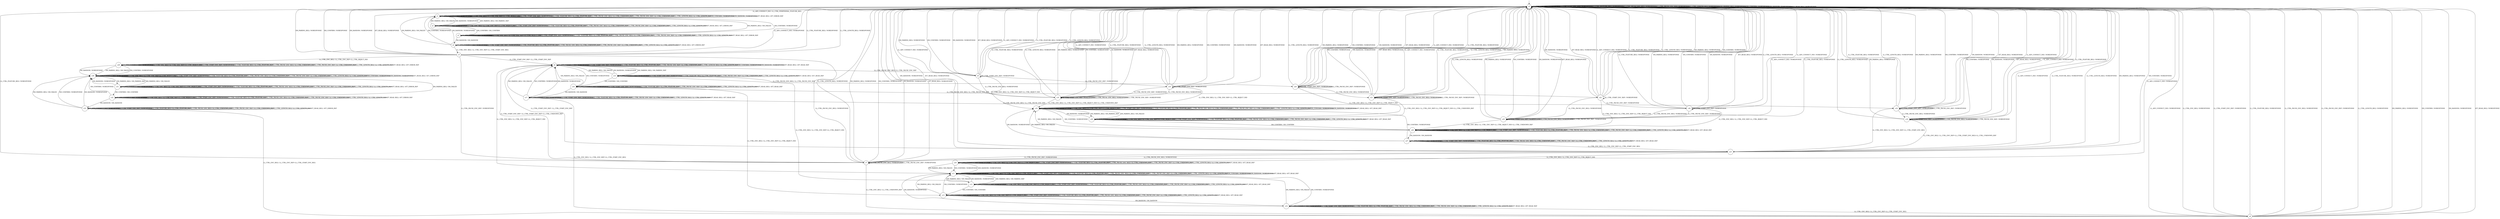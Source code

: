 digraph g {

	s0 [shape="circle" label="s0"];
	s1 [shape="circle" label="s1"];
	s2 [shape="circle" label="s2"];
	s3 [shape="circle" label="s3"];
	s4 [shape="circle" label="s4"];
	s5 [shape="circle" label="s5"];
	s6 [shape="circle" label="s6"];
	s7 [shape="circle" label="s7"];
	s8 [shape="circle" label="s8"];
	s9 [shape="circle" label="s9"];
	s10 [shape="circle" label="s10"];
	s11 [shape="circle" label="s11"];
	s12 [shape="circle" label="s12"];
	s13 [shape="circle" label="s13"];
	s14 [shape="circle" label="s14"];
	s15 [shape="circle" label="s15"];
	s16 [shape="circle" label="s16"];
	s17 [shape="circle" label="s17"];
	s18 [shape="circle" label="s18"];
	s19 [shape="circle" label="s19"];
	s20 [shape="circle" label="s20"];
	s21 [shape="circle" label="s21"];
	s22 [shape="circle" label="s22"];
	s23 [shape="circle" label="s23"];
	s24 [shape="circle" label="s24"];
	s25 [shape="circle" label="s25"];
	s26 [shape="circle" label="s26"];
	s27 [shape="circle" label="s27"];
	s28 [shape="circle" label="s28"];
	s29 [shape="circle" label="s29"];
	s30 [shape="circle" label="s30"];
	s31 [shape="circle" label="s31"];
	s32 [shape="circle" label="s32"];
	s33 [shape="circle" label="s33"];
	s34 [shape="circle" label="s34"];
	s35 [shape="circle" label="s35"];
	s36 [shape="circle" label="s36"];
	s0 -> s1 [label="LL_ADV_CONNECT_IND / LL_CTRL_PERIPHERAL_FEATURE_REQ"];
	s0 -> s0 [label="LL_CTRL_ENC_REQ / NORESPONSE"];
	s0 -> s0 [label="LL_CTRL_START_ENC_RSP / NORESPONSE"];
	s0 -> s0 [label="LL_CTRL_FEATURE_REQ / NORESPONSE"];
	s0 -> s0 [label="LL_CTRL_PAUSE_ENC_REQ / NORESPONSE"];
	s0 -> s0 [label="LL_CTRL_PAUSE_ENC_RSP / NORESPONSE"];
	s0 -> s0 [label="LL_CTRL_LENGTH_REQ / NORESPONSE"];
	s0 -> s0 [label="SM_PAIRING_REQ / NORESPONSE"];
	s0 -> s0 [label="SM_CONFIRM / NORESPONSE"];
	s0 -> s0 [label="SM_RANDOM / NORESPONSE"];
	s0 -> s0 [label="ATT_READ_REQ / NORESPONSE"];
	s1 -> s1 [label="LL_ADV_CONNECT_IND / NORESPONSE"];
	s1 -> s1 [label="LL_CTRL_ENC_REQ / LL_CTRL_ENC_RSP+LL_CTRL_REJECT_IND"];
	s1 -> s1 [label="LL_CTRL_START_ENC_RSP / NORESPONSE"];
	s1 -> s1 [label="LL_CTRL_FEATURE_REQ / LL_CTRL_FEATURE_RSP"];
	s1 -> s1 [label="LL_CTRL_PAUSE_ENC_REQ / LL_CTRL_UNKNOWN_RSP"];
	s1 -> s1 [label="LL_CTRL_PAUSE_ENC_RSP / LL_CTRL_UNKNOWN_RSP"];
	s1 -> s1 [label="LL_CTRL_LENGTH_REQ / LL_CTRL_LENGTH_RSP"];
	s1 -> s2 [label="SM_PAIRING_REQ / SM_PAIRING_RSP"];
	s1 -> s1 [label="SM_CONFIRM / NORESPONSE"];
	s1 -> s1 [label="SM_RANDOM / NORESPONSE"];
	s1 -> s1 [label="ATT_READ_REQ / ATT_ERROR_RSP"];
	s2 -> s2 [label="LL_ADV_CONNECT_IND / NORESPONSE"];
	s2 -> s2 [label="LL_CTRL_ENC_REQ / LL_CTRL_ENC_RSP+LL_CTRL_REJECT_IND"];
	s2 -> s2 [label="LL_CTRL_START_ENC_RSP / NORESPONSE"];
	s2 -> s2 [label="LL_CTRL_FEATURE_REQ / LL_CTRL_FEATURE_RSP"];
	s2 -> s2 [label="LL_CTRL_PAUSE_ENC_REQ / LL_CTRL_UNKNOWN_RSP"];
	s2 -> s2 [label="LL_CTRL_PAUSE_ENC_RSP / LL_CTRL_UNKNOWN_RSP"];
	s2 -> s2 [label="LL_CTRL_LENGTH_REQ / LL_CTRL_LENGTH_RSP"];
	s2 -> s1 [label="SM_PAIRING_REQ / SM_FAILED"];
	s2 -> s3 [label="SM_CONFIRM / SM_CONFIRM"];
	s2 -> s1 [label="SM_RANDOM / NORESPONSE"];
	s2 -> s2 [label="ATT_READ_REQ / ATT_ERROR_RSP"];
	s3 -> s3 [label="LL_ADV_CONNECT_IND / NORESPONSE"];
	s3 -> s3 [label="LL_CTRL_ENC_REQ / LL_CTRL_ENC_RSP+LL_CTRL_REJECT_IND"];
	s3 -> s3 [label="LL_CTRL_START_ENC_RSP / NORESPONSE"];
	s3 -> s3 [label="LL_CTRL_FEATURE_REQ / LL_CTRL_FEATURE_RSP"];
	s3 -> s3 [label="LL_CTRL_PAUSE_ENC_REQ / LL_CTRL_UNKNOWN_RSP"];
	s3 -> s3 [label="LL_CTRL_PAUSE_ENC_RSP / LL_CTRL_UNKNOWN_RSP"];
	s3 -> s3 [label="LL_CTRL_LENGTH_REQ / LL_CTRL_LENGTH_RSP"];
	s3 -> s1 [label="SM_PAIRING_REQ / SM_FAILED"];
	s3 -> s1 [label="SM_CONFIRM / NORESPONSE"];
	s3 -> s4 [label="SM_RANDOM / SM_RANDOM"];
	s3 -> s3 [label="ATT_READ_REQ / ATT_ERROR_RSP"];
	s4 -> s4 [label="LL_ADV_CONNECT_IND / NORESPONSE"];
	s4 -> s5 [label="LL_CTRL_ENC_REQ / LL_CTRL_ENC_RSP+LL_CTRL_START_ENC_REQ"];
	s4 -> s4 [label="LL_CTRL_START_ENC_RSP / NORESPONSE"];
	s4 -> s4 [label="LL_CTRL_FEATURE_REQ / LL_CTRL_FEATURE_RSP"];
	s4 -> s4 [label="LL_CTRL_PAUSE_ENC_REQ / LL_CTRL_UNKNOWN_RSP"];
	s4 -> s4 [label="LL_CTRL_PAUSE_ENC_RSP / LL_CTRL_UNKNOWN_RSP"];
	s4 -> s4 [label="LL_CTRL_LENGTH_REQ / LL_CTRL_LENGTH_RSP"];
	s4 -> s1 [label="SM_PAIRING_REQ / SM_FAILED"];
	s4 -> s1 [label="SM_CONFIRM / NORESPONSE"];
	s4 -> s1 [label="SM_RANDOM / NORESPONSE"];
	s4 -> s4 [label="ATT_READ_REQ / ATT_ERROR_RSP"];
	s5 -> s0 [label="LL_ADV_CONNECT_IND / NORESPONSE"];
	s5 -> s28 [label="LL_CTRL_ENC_REQ / LL_CTRL_ENC_RSP+LL_CTRL_REJECT_IND"];
	s5 -> s6 [label="LL_CTRL_START_ENC_RSP / LL_CTRL_START_ENC_RSP"];
	s5 -> s0 [label="LL_CTRL_FEATURE_REQ / NORESPONSE"];
	s5 -> s7 [label="LL_CTRL_PAUSE_ENC_REQ / NORESPONSE"];
	s5 -> s7 [label="LL_CTRL_PAUSE_ENC_RSP / NORESPONSE"];
	s5 -> s0 [label="LL_CTRL_LENGTH_REQ / NORESPONSE"];
	s5 -> s0 [label="SM_PAIRING_REQ / NORESPONSE"];
	s5 -> s0 [label="SM_CONFIRM / NORESPONSE"];
	s5 -> s0 [label="SM_RANDOM / NORESPONSE"];
	s5 -> s0 [label="ATT_READ_REQ / NORESPONSE"];
	s6 -> s6 [label="LL_ADV_CONNECT_IND / NORESPONSE"];
	s6 -> s11 [label="LL_CTRL_ENC_REQ / LL_CTRL_ENC_RSP+LL_CTRL_REJECT_IND"];
	s6 -> s6 [label="LL_CTRL_START_ENC_RSP / NORESPONSE"];
	s6 -> s6 [label="LL_CTRL_FEATURE_REQ / LL_CTRL_FEATURE_RSP"];
	s6 -> s9 [label="LL_CTRL_PAUSE_ENC_REQ / LL_CTRL_PAUSE_ENC_RSP"];
	s6 -> s6 [label="LL_CTRL_PAUSE_ENC_RSP / LL_CTRL_UNKNOWN_RSP"];
	s6 -> s6 [label="LL_CTRL_LENGTH_REQ / LL_CTRL_LENGTH_RSP"];
	s6 -> s15 [label="SM_PAIRING_REQ / SM_PAIRING_RSP"];
	s6 -> s6 [label="SM_CONFIRM / NORESPONSE"];
	s6 -> s6 [label="SM_RANDOM / NORESPONSE"];
	s6 -> s6 [label="ATT_READ_REQ / ATT_READ_RSP"];
	s7 -> s0 [label="LL_ADV_CONNECT_IND / NORESPONSE"];
	s7 -> s8 [label="LL_CTRL_ENC_REQ / LL_CTRL_UNKNOWN_RSP"];
	s7 -> s6 [label="LL_CTRL_START_ENC_RSP / LL_CTRL_START_ENC_RSP+LL_CTRL_UNKNOWN_RSP"];
	s7 -> s0 [label="LL_CTRL_FEATURE_REQ / NORESPONSE"];
	s7 -> s7 [label="LL_CTRL_PAUSE_ENC_REQ / NORESPONSE"];
	s7 -> s7 [label="LL_CTRL_PAUSE_ENC_RSP / NORESPONSE"];
	s7 -> s0 [label="LL_CTRL_LENGTH_REQ / NORESPONSE"];
	s7 -> s0 [label="SM_PAIRING_REQ / NORESPONSE"];
	s7 -> s0 [label="SM_CONFIRM / NORESPONSE"];
	s7 -> s0 [label="SM_RANDOM / NORESPONSE"];
	s7 -> s0 [label="ATT_READ_REQ / NORESPONSE"];
	s8 -> s0 [label="LL_ADV_CONNECT_IND / NORESPONSE"];
	s8 -> s0 [label="LL_CTRL_ENC_REQ / NORESPONSE"];
	s8 -> s0 [label="LL_CTRL_START_ENC_RSP / NORESPONSE"];
	s8 -> s0 [label="LL_CTRL_FEATURE_REQ / NORESPONSE"];
	s8 -> s0 [label="LL_CTRL_PAUSE_ENC_REQ / NORESPONSE"];
	s8 -> s0 [label="LL_CTRL_PAUSE_ENC_RSP / NORESPONSE"];
	s8 -> s0 [label="LL_CTRL_LENGTH_REQ / NORESPONSE"];
	s8 -> s0 [label="SM_PAIRING_REQ / NORESPONSE"];
	s8 -> s0 [label="SM_CONFIRM / NORESPONSE"];
	s8 -> s0 [label="SM_RANDOM / NORESPONSE"];
	s8 -> s0 [label="ATT_READ_REQ / NORESPONSE"];
	s9 -> s0 [label="LL_ADV_CONNECT_IND / NORESPONSE"];
	s9 -> s34 [label="LL_CTRL_ENC_REQ / LL_CTRL_ENC_RSP+LL_CTRL_REJECT_IND"];
	s9 -> s9 [label="LL_CTRL_START_ENC_RSP / NORESPONSE"];
	s9 -> s0 [label="LL_CTRL_FEATURE_REQ / NORESPONSE"];
	s9 -> s10 [label="LL_CTRL_PAUSE_ENC_REQ / NORESPONSE"];
	s9 -> s35 [label="LL_CTRL_PAUSE_ENC_RSP / NORESPONSE"];
	s9 -> s0 [label="LL_CTRL_LENGTH_REQ / NORESPONSE"];
	s9 -> s0 [label="SM_PAIRING_REQ / NORESPONSE"];
	s9 -> s0 [label="SM_CONFIRM / NORESPONSE"];
	s9 -> s0 [label="SM_RANDOM / NORESPONSE"];
	s9 -> s0 [label="ATT_READ_REQ / NORESPONSE"];
	s10 -> s0 [label="LL_ADV_CONNECT_IND / NORESPONSE"];
	s10 -> s34 [label="LL_CTRL_ENC_REQ / LL_CTRL_ENC_RSP+LL_CTRL_REJECT_IND+LL_CTRL_UNKNOWN_RSP"];
	s10 -> s10 [label="LL_CTRL_START_ENC_RSP / NORESPONSE"];
	s10 -> s0 [label="LL_CTRL_FEATURE_REQ / NORESPONSE"];
	s10 -> s10 [label="LL_CTRL_PAUSE_ENC_REQ / NORESPONSE"];
	s10 -> s10 [label="LL_CTRL_PAUSE_ENC_RSP / NORESPONSE"];
	s10 -> s0 [label="LL_CTRL_LENGTH_REQ / NORESPONSE"];
	s10 -> s0 [label="SM_PAIRING_REQ / NORESPONSE"];
	s10 -> s0 [label="SM_CONFIRM / NORESPONSE"];
	s10 -> s0 [label="SM_RANDOM / NORESPONSE"];
	s10 -> s0 [label="ATT_READ_REQ / NORESPONSE"];
	s11 -> s11 [label="LL_ADV_CONNECT_IND / NORESPONSE"];
	s11 -> s11 [label="LL_CTRL_ENC_REQ / LL_CTRL_ENC_RSP+LL_CTRL_REJECT_IND"];
	s11 -> s11 [label="LL_CTRL_START_ENC_RSP / NORESPONSE"];
	s11 -> s11 [label="LL_CTRL_FEATURE_REQ / LL_CTRL_FEATURE_RSP"];
	s11 -> s11 [label="LL_CTRL_PAUSE_ENC_REQ / LL_CTRL_UNKNOWN_RSP"];
	s11 -> s11 [label="LL_CTRL_PAUSE_ENC_RSP / LL_CTRL_UNKNOWN_RSP"];
	s11 -> s11 [label="LL_CTRL_LENGTH_REQ / LL_CTRL_LENGTH_RSP"];
	s11 -> s12 [label="SM_PAIRING_REQ / SM_PAIRING_RSP"];
	s11 -> s11 [label="SM_CONFIRM / NORESPONSE"];
	s11 -> s11 [label="SM_RANDOM / NORESPONSE"];
	s11 -> s11 [label="ATT_READ_REQ / ATT_READ_RSP"];
	s12 -> s12 [label="LL_ADV_CONNECT_IND / NORESPONSE"];
	s12 -> s12 [label="LL_CTRL_ENC_REQ / LL_CTRL_ENC_RSP+LL_CTRL_REJECT_IND"];
	s12 -> s12 [label="LL_CTRL_START_ENC_RSP / NORESPONSE"];
	s12 -> s12 [label="LL_CTRL_FEATURE_REQ / LL_CTRL_FEATURE_RSP"];
	s12 -> s12 [label="LL_CTRL_PAUSE_ENC_REQ / LL_CTRL_UNKNOWN_RSP"];
	s12 -> s12 [label="LL_CTRL_PAUSE_ENC_RSP / LL_CTRL_UNKNOWN_RSP"];
	s12 -> s12 [label="LL_CTRL_LENGTH_REQ / LL_CTRL_LENGTH_RSP"];
	s12 -> s11 [label="SM_PAIRING_REQ / SM_FAILED"];
	s12 -> s13 [label="SM_CONFIRM / SM_CONFIRM"];
	s12 -> s11 [label="SM_RANDOM / NORESPONSE"];
	s12 -> s12 [label="ATT_READ_REQ / ATT_READ_RSP"];
	s13 -> s13 [label="LL_ADV_CONNECT_IND / NORESPONSE"];
	s13 -> s13 [label="LL_CTRL_ENC_REQ / LL_CTRL_ENC_RSP+LL_CTRL_REJECT_IND"];
	s13 -> s13 [label="LL_CTRL_START_ENC_RSP / NORESPONSE"];
	s13 -> s13 [label="LL_CTRL_FEATURE_REQ / LL_CTRL_FEATURE_RSP"];
	s13 -> s13 [label="LL_CTRL_PAUSE_ENC_REQ / LL_CTRL_UNKNOWN_RSP"];
	s13 -> s13 [label="LL_CTRL_PAUSE_ENC_RSP / LL_CTRL_UNKNOWN_RSP"];
	s13 -> s13 [label="LL_CTRL_LENGTH_REQ / LL_CTRL_LENGTH_RSP"];
	s13 -> s11 [label="SM_PAIRING_REQ / SM_FAILED"];
	s13 -> s11 [label="SM_CONFIRM / NORESPONSE"];
	s13 -> s14 [label="SM_RANDOM / SM_RANDOM"];
	s13 -> s13 [label="ATT_READ_REQ / ATT_READ_RSP"];
	s14 -> s14 [label="LL_ADV_CONNECT_IND / NORESPONSE"];
	s14 -> s8 [label="LL_CTRL_ENC_REQ / LL_CTRL_ENC_RSP+LL_CTRL_START_ENC_REQ"];
	s14 -> s14 [label="LL_CTRL_START_ENC_RSP / NORESPONSE"];
	s14 -> s14 [label="LL_CTRL_FEATURE_REQ / LL_CTRL_FEATURE_RSP"];
	s14 -> s14 [label="LL_CTRL_PAUSE_ENC_REQ / LL_CTRL_UNKNOWN_RSP"];
	s14 -> s14 [label="LL_CTRL_PAUSE_ENC_RSP / LL_CTRL_UNKNOWN_RSP"];
	s14 -> s14 [label="LL_CTRL_LENGTH_REQ / LL_CTRL_LENGTH_RSP"];
	s14 -> s11 [label="SM_PAIRING_REQ / SM_FAILED"];
	s14 -> s11 [label="SM_CONFIRM / NORESPONSE"];
	s14 -> s11 [label="SM_RANDOM / NORESPONSE"];
	s14 -> s14 [label="ATT_READ_REQ / ATT_READ_RSP"];
	s15 -> s15 [label="LL_ADV_CONNECT_IND / NORESPONSE"];
	s15 -> s12 [label="LL_CTRL_ENC_REQ / LL_CTRL_ENC_RSP+LL_CTRL_REJECT_IND"];
	s15 -> s15 [label="LL_CTRL_START_ENC_RSP / NORESPONSE"];
	s15 -> s15 [label="LL_CTRL_FEATURE_REQ / LL_CTRL_FEATURE_RSP"];
	s15 -> s20 [label="LL_CTRL_PAUSE_ENC_REQ / LL_CTRL_PAUSE_ENC_RSP"];
	s15 -> s15 [label="LL_CTRL_PAUSE_ENC_RSP / LL_CTRL_UNKNOWN_RSP"];
	s15 -> s15 [label="LL_CTRL_LENGTH_REQ / LL_CTRL_LENGTH_RSP"];
	s15 -> s6 [label="SM_PAIRING_REQ / SM_FAILED"];
	s15 -> s16 [label="SM_CONFIRM / SM_CONFIRM"];
	s15 -> s6 [label="SM_RANDOM / NORESPONSE"];
	s15 -> s15 [label="ATT_READ_REQ / ATT_READ_RSP"];
	s16 -> s16 [label="LL_ADV_CONNECT_IND / NORESPONSE"];
	s16 -> s13 [label="LL_CTRL_ENC_REQ / LL_CTRL_ENC_RSP+LL_CTRL_REJECT_IND"];
	s16 -> s16 [label="LL_CTRL_START_ENC_RSP / NORESPONSE"];
	s16 -> s16 [label="LL_CTRL_FEATURE_REQ / LL_CTRL_FEATURE_RSP"];
	s16 -> s22 [label="LL_CTRL_PAUSE_ENC_REQ / LL_CTRL_PAUSE_ENC_RSP"];
	s16 -> s16 [label="LL_CTRL_PAUSE_ENC_RSP / LL_CTRL_UNKNOWN_RSP"];
	s16 -> s16 [label="LL_CTRL_LENGTH_REQ / LL_CTRL_LENGTH_RSP"];
	s16 -> s6 [label="SM_PAIRING_REQ / SM_FAILED"];
	s16 -> s6 [label="SM_CONFIRM / NORESPONSE"];
	s16 -> s17 [label="SM_RANDOM / SM_RANDOM"];
	s16 -> s16 [label="ATT_READ_REQ / ATT_READ_RSP"];
	s17 -> s17 [label="LL_ADV_CONNECT_IND / NORESPONSE"];
	s17 -> s8 [label="LL_CTRL_ENC_REQ / LL_CTRL_ENC_RSP+LL_CTRL_START_ENC_REQ"];
	s17 -> s17 [label="LL_CTRL_START_ENC_RSP / NORESPONSE"];
	s17 -> s17 [label="LL_CTRL_FEATURE_REQ / LL_CTRL_FEATURE_RSP"];
	s17 -> s18 [label="LL_CTRL_PAUSE_ENC_REQ / LL_CTRL_PAUSE_ENC_RSP"];
	s17 -> s17 [label="LL_CTRL_PAUSE_ENC_RSP / LL_CTRL_UNKNOWN_RSP"];
	s17 -> s17 [label="LL_CTRL_LENGTH_REQ / LL_CTRL_LENGTH_RSP"];
	s17 -> s6 [label="SM_PAIRING_REQ / SM_FAILED"];
	s17 -> s6 [label="SM_CONFIRM / NORESPONSE"];
	s17 -> s6 [label="SM_RANDOM / NORESPONSE"];
	s17 -> s17 [label="ATT_READ_REQ / ATT_READ_RSP"];
	s18 -> s0 [label="LL_ADV_CONNECT_IND / NORESPONSE"];
	s18 -> s23 [label="LL_CTRL_ENC_REQ / LL_CTRL_ENC_RSP+LL_CTRL_START_ENC_REQ"];
	s18 -> s18 [label="LL_CTRL_START_ENC_RSP / NORESPONSE"];
	s18 -> s0 [label="LL_CTRL_FEATURE_REQ / NORESPONSE"];
	s18 -> s19 [label="LL_CTRL_PAUSE_ENC_REQ / NORESPONSE"];
	s18 -> s18 [label="LL_CTRL_PAUSE_ENC_RSP / NORESPONSE"];
	s18 -> s0 [label="LL_CTRL_LENGTH_REQ / NORESPONSE"];
	s18 -> s0 [label="SM_PAIRING_REQ / NORESPONSE"];
	s18 -> s0 [label="SM_CONFIRM / NORESPONSE"];
	s18 -> s0 [label="SM_RANDOM / NORESPONSE"];
	s18 -> s0 [label="ATT_READ_REQ / NORESPONSE"];
	s19 -> s0 [label="LL_ADV_CONNECT_IND / NORESPONSE"];
	s19 -> s23 [label="LL_CTRL_ENC_REQ / LL_CTRL_ENC_RSP+LL_CTRL_START_ENC_REQ+LL_CTRL_UNKNOWN_RSP"];
	s19 -> s19 [label="LL_CTRL_START_ENC_RSP / NORESPONSE"];
	s19 -> s0 [label="LL_CTRL_FEATURE_REQ / NORESPONSE"];
	s19 -> s19 [label="LL_CTRL_PAUSE_ENC_REQ / NORESPONSE"];
	s19 -> s19 [label="LL_CTRL_PAUSE_ENC_RSP / NORESPONSE"];
	s19 -> s0 [label="LL_CTRL_LENGTH_REQ / NORESPONSE"];
	s19 -> s0 [label="SM_PAIRING_REQ / NORESPONSE"];
	s19 -> s0 [label="SM_CONFIRM / NORESPONSE"];
	s19 -> s0 [label="SM_RANDOM / NORESPONSE"];
	s19 -> s0 [label="ATT_READ_REQ / NORESPONSE"];
	s20 -> s0 [label="LL_ADV_CONNECT_IND / NORESPONSE"];
	s20 -> s29 [label="LL_CTRL_ENC_REQ / LL_CTRL_ENC_RSP+LL_CTRL_REJECT_IND"];
	s20 -> s20 [label="LL_CTRL_START_ENC_RSP / NORESPONSE"];
	s20 -> s0 [label="LL_CTRL_FEATURE_REQ / NORESPONSE"];
	s20 -> s21 [label="LL_CTRL_PAUSE_ENC_REQ / NORESPONSE"];
	s20 -> s20 [label="LL_CTRL_PAUSE_ENC_RSP / NORESPONSE"];
	s20 -> s0 [label="LL_CTRL_LENGTH_REQ / NORESPONSE"];
	s20 -> s0 [label="SM_PAIRING_REQ / NORESPONSE"];
	s20 -> s0 [label="SM_CONFIRM / NORESPONSE"];
	s20 -> s0 [label="SM_RANDOM / NORESPONSE"];
	s20 -> s0 [label="ATT_READ_REQ / NORESPONSE"];
	s21 -> s0 [label="LL_ADV_CONNECT_IND / NORESPONSE"];
	s21 -> s29 [label="LL_CTRL_ENC_REQ / LL_CTRL_ENC_RSP+LL_CTRL_REJECT_IND+LL_CTRL_UNKNOWN_RSP"];
	s21 -> s21 [label="LL_CTRL_START_ENC_RSP / NORESPONSE"];
	s21 -> s0 [label="LL_CTRL_FEATURE_REQ / NORESPONSE"];
	s21 -> s21 [label="LL_CTRL_PAUSE_ENC_REQ / NORESPONSE"];
	s21 -> s21 [label="LL_CTRL_PAUSE_ENC_RSP / NORESPONSE"];
	s21 -> s0 [label="LL_CTRL_LENGTH_REQ / NORESPONSE"];
	s21 -> s0 [label="SM_PAIRING_REQ / NORESPONSE"];
	s21 -> s0 [label="SM_CONFIRM / NORESPONSE"];
	s21 -> s0 [label="SM_RANDOM / NORESPONSE"];
	s21 -> s0 [label="ATT_READ_REQ / NORESPONSE"];
	s22 -> s0 [label="LL_ADV_CONNECT_IND / NORESPONSE"];
	s22 -> s26 [label="LL_CTRL_ENC_REQ / LL_CTRL_ENC_RSP+LL_CTRL_REJECT_IND"];
	s22 -> s22 [label="LL_CTRL_START_ENC_RSP / NORESPONSE"];
	s22 -> s0 [label="LL_CTRL_FEATURE_REQ / NORESPONSE"];
	s22 -> s25 [label="LL_CTRL_PAUSE_ENC_REQ / NORESPONSE"];
	s22 -> s36 [label="LL_CTRL_PAUSE_ENC_RSP / NORESPONSE"];
	s22 -> s0 [label="LL_CTRL_LENGTH_REQ / NORESPONSE"];
	s22 -> s0 [label="SM_PAIRING_REQ / NORESPONSE"];
	s22 -> s0 [label="SM_CONFIRM / NORESPONSE"];
	s22 -> s0 [label="SM_RANDOM / NORESPONSE"];
	s22 -> s0 [label="ATT_READ_REQ / NORESPONSE"];
	s23 -> s0 [label="LL_ADV_CONNECT_IND / NORESPONSE"];
	s23 -> s24 [label="LL_CTRL_ENC_REQ / LL_CTRL_ENC_RSP+LL_CTRL_REJECT_IND"];
	s23 -> s6 [label="LL_CTRL_START_ENC_RSP / LL_CTRL_START_ENC_RSP"];
	s23 -> s0 [label="LL_CTRL_FEATURE_REQ / NORESPONSE"];
	s23 -> s7 [label="LL_CTRL_PAUSE_ENC_REQ / NORESPONSE"];
	s23 -> s7 [label="LL_CTRL_PAUSE_ENC_RSP / NORESPONSE"];
	s23 -> s0 [label="LL_CTRL_LENGTH_REQ / NORESPONSE"];
	s23 -> s0 [label="SM_PAIRING_REQ / NORESPONSE"];
	s23 -> s0 [label="SM_CONFIRM / NORESPONSE"];
	s23 -> s0 [label="SM_RANDOM / NORESPONSE"];
	s23 -> s0 [label="ATT_READ_REQ / NORESPONSE"];
	s24 -> s24 [label="LL_ADV_CONNECT_IND / NORESPONSE"];
	s24 -> s24 [label="LL_CTRL_ENC_REQ / LL_CTRL_ENC_RSP+LL_CTRL_REJECT_IND"];
	s24 -> s24 [label="LL_CTRL_START_ENC_RSP / NORESPONSE"];
	s24 -> s24 [label="LL_CTRL_FEATURE_REQ / LL_CTRL_FEATURE_RSP"];
	s24 -> s24 [label="LL_CTRL_PAUSE_ENC_REQ / LL_CTRL_UNKNOWN_RSP"];
	s24 -> s24 [label="LL_CTRL_PAUSE_ENC_RSP / LL_CTRL_UNKNOWN_RSP"];
	s24 -> s24 [label="LL_CTRL_LENGTH_REQ / LL_CTRL_LENGTH_RSP"];
	s24 -> s11 [label="SM_PAIRING_REQ / SM_FAILED"];
	s24 -> s11 [label="SM_CONFIRM / NORESPONSE"];
	s24 -> s11 [label="SM_RANDOM / NORESPONSE"];
	s24 -> s24 [label="ATT_READ_REQ / ATT_READ_RSP"];
	s25 -> s0 [label="LL_ADV_CONNECT_IND / NORESPONSE"];
	s25 -> s26 [label="LL_CTRL_ENC_REQ / LL_CTRL_ENC_RSP+LL_CTRL_REJECT_IND+LL_CTRL_UNKNOWN_RSP"];
	s25 -> s25 [label="LL_CTRL_START_ENC_RSP / NORESPONSE"];
	s25 -> s0 [label="LL_CTRL_FEATURE_REQ / NORESPONSE"];
	s25 -> s25 [label="LL_CTRL_PAUSE_ENC_REQ / NORESPONSE"];
	s25 -> s25 [label="LL_CTRL_PAUSE_ENC_RSP / NORESPONSE"];
	s25 -> s0 [label="LL_CTRL_LENGTH_REQ / NORESPONSE"];
	s25 -> s0 [label="SM_PAIRING_REQ / NORESPONSE"];
	s25 -> s0 [label="SM_CONFIRM / NORESPONSE"];
	s25 -> s0 [label="SM_RANDOM / NORESPONSE"];
	s25 -> s0 [label="ATT_READ_REQ / NORESPONSE"];
	s26 -> s26 [label="LL_ADV_CONNECT_IND / NORESPONSE"];
	s26 -> s26 [label="LL_CTRL_ENC_REQ / LL_CTRL_ENC_RSP+LL_CTRL_REJECT_IND"];
	s26 -> s26 [label="LL_CTRL_START_ENC_RSP / NORESPONSE"];
	s26 -> s26 [label="LL_CTRL_FEATURE_REQ / LL_CTRL_FEATURE_RSP"];
	s26 -> s26 [label="LL_CTRL_PAUSE_ENC_REQ / LL_CTRL_UNKNOWN_RSP"];
	s26 -> s26 [label="LL_CTRL_PAUSE_ENC_RSP / LL_CTRL_UNKNOWN_RSP"];
	s26 -> s26 [label="LL_CTRL_LENGTH_REQ / LL_CTRL_LENGTH_RSP"];
	s26 -> s34 [label="SM_PAIRING_REQ / SM_FAILED"];
	s26 -> s34 [label="SM_CONFIRM / NORESPONSE"];
	s26 -> s27 [label="SM_RANDOM / SM_RANDOM"];
	s26 -> s26 [label="ATT_READ_REQ / ATT_READ_RSP"];
	s27 -> s27 [label="LL_ADV_CONNECT_IND / NORESPONSE"];
	s27 -> s23 [label="LL_CTRL_ENC_REQ / LL_CTRL_ENC_RSP+LL_CTRL_START_ENC_REQ"];
	s27 -> s27 [label="LL_CTRL_START_ENC_RSP / NORESPONSE"];
	s27 -> s27 [label="LL_CTRL_FEATURE_REQ / LL_CTRL_FEATURE_RSP"];
	s27 -> s27 [label="LL_CTRL_PAUSE_ENC_REQ / LL_CTRL_UNKNOWN_RSP"];
	s27 -> s27 [label="LL_CTRL_PAUSE_ENC_RSP / LL_CTRL_UNKNOWN_RSP"];
	s27 -> s27 [label="LL_CTRL_LENGTH_REQ / LL_CTRL_LENGTH_RSP"];
	s27 -> s34 [label="SM_PAIRING_REQ / SM_FAILED"];
	s27 -> s34 [label="SM_CONFIRM / NORESPONSE"];
	s27 -> s34 [label="SM_RANDOM / NORESPONSE"];
	s27 -> s27 [label="ATT_READ_REQ / ATT_READ_RSP"];
	s28 -> s28 [label="LL_ADV_CONNECT_IND / NORESPONSE"];
	s28 -> s28 [label="LL_CTRL_ENC_REQ / LL_CTRL_ENC_RSP+LL_CTRL_REJECT_IND"];
	s28 -> s28 [label="LL_CTRL_START_ENC_RSP / NORESPONSE"];
	s28 -> s28 [label="LL_CTRL_FEATURE_REQ / LL_CTRL_FEATURE_RSP"];
	s28 -> s28 [label="LL_CTRL_PAUSE_ENC_REQ / LL_CTRL_UNKNOWN_RSP"];
	s28 -> s28 [label="LL_CTRL_PAUSE_ENC_RSP / LL_CTRL_UNKNOWN_RSP"];
	s28 -> s28 [label="LL_CTRL_LENGTH_REQ / LL_CTRL_LENGTH_RSP"];
	s28 -> s30 [label="SM_PAIRING_REQ / SM_FAILED"];
	s28 -> s30 [label="SM_CONFIRM / NORESPONSE"];
	s28 -> s30 [label="SM_RANDOM / NORESPONSE"];
	s28 -> s28 [label="ATT_READ_REQ / ATT_ERROR_RSP"];
	s29 -> s29 [label="LL_ADV_CONNECT_IND / NORESPONSE"];
	s29 -> s29 [label="LL_CTRL_ENC_REQ / LL_CTRL_ENC_RSP+LL_CTRL_REJECT_IND"];
	s29 -> s29 [label="LL_CTRL_START_ENC_RSP / NORESPONSE"];
	s29 -> s29 [label="LL_CTRL_FEATURE_REQ / LL_CTRL_FEATURE_RSP"];
	s29 -> s29 [label="LL_CTRL_PAUSE_ENC_REQ / LL_CTRL_UNKNOWN_RSP"];
	s29 -> s29 [label="LL_CTRL_PAUSE_ENC_RSP / LL_CTRL_UNKNOWN_RSP"];
	s29 -> s29 [label="LL_CTRL_LENGTH_REQ / LL_CTRL_LENGTH_RSP"];
	s29 -> s34 [label="SM_PAIRING_REQ / SM_FAILED"];
	s29 -> s26 [label="SM_CONFIRM / SM_CONFIRM"];
	s29 -> s34 [label="SM_RANDOM / NORESPONSE"];
	s29 -> s29 [label="ATT_READ_REQ / ATT_READ_RSP"];
	s30 -> s30 [label="LL_ADV_CONNECT_IND / NORESPONSE"];
	s30 -> s30 [label="LL_CTRL_ENC_REQ / LL_CTRL_ENC_RSP+LL_CTRL_REJECT_IND"];
	s30 -> s30 [label="LL_CTRL_START_ENC_RSP / NORESPONSE"];
	s30 -> s30 [label="LL_CTRL_FEATURE_REQ / LL_CTRL_FEATURE_RSP"];
	s30 -> s30 [label="LL_CTRL_PAUSE_ENC_REQ / LL_CTRL_UNKNOWN_RSP"];
	s30 -> s30 [label="LL_CTRL_PAUSE_ENC_RSP / LL_CTRL_UNKNOWN_RSP"];
	s30 -> s30 [label="LL_CTRL_LENGTH_REQ / LL_CTRL_LENGTH_RSP"];
	s30 -> s31 [label="SM_PAIRING_REQ / SM_PAIRING_RSP"];
	s30 -> s30 [label="SM_CONFIRM / NORESPONSE"];
	s30 -> s30 [label="SM_RANDOM / NORESPONSE"];
	s30 -> s30 [label="ATT_READ_REQ / ATT_ERROR_RSP"];
	s31 -> s31 [label="LL_ADV_CONNECT_IND / NORESPONSE"];
	s31 -> s31 [label="LL_CTRL_ENC_REQ / LL_CTRL_ENC_RSP+LL_CTRL_REJECT_IND"];
	s31 -> s31 [label="LL_CTRL_START_ENC_RSP / NORESPONSE"];
	s31 -> s31 [label="LL_CTRL_FEATURE_REQ / LL_CTRL_FEATURE_RSP"];
	s31 -> s31 [label="LL_CTRL_PAUSE_ENC_REQ / LL_CTRL_UNKNOWN_RSP"];
	s31 -> s31 [label="LL_CTRL_PAUSE_ENC_RSP / LL_CTRL_UNKNOWN_RSP"];
	s31 -> s31 [label="LL_CTRL_LENGTH_REQ / LL_CTRL_LENGTH_RSP"];
	s31 -> s30 [label="SM_PAIRING_REQ / SM_FAILED"];
	s31 -> s32 [label="SM_CONFIRM / SM_CONFIRM"];
	s31 -> s30 [label="SM_RANDOM / NORESPONSE"];
	s31 -> s31 [label="ATT_READ_REQ / ATT_ERROR_RSP"];
	s32 -> s32 [label="LL_ADV_CONNECT_IND / NORESPONSE"];
	s32 -> s32 [label="LL_CTRL_ENC_REQ / LL_CTRL_ENC_RSP+LL_CTRL_REJECT_IND"];
	s32 -> s32 [label="LL_CTRL_START_ENC_RSP / NORESPONSE"];
	s32 -> s32 [label="LL_CTRL_FEATURE_REQ / LL_CTRL_FEATURE_RSP"];
	s32 -> s32 [label="LL_CTRL_PAUSE_ENC_REQ / LL_CTRL_UNKNOWN_RSP"];
	s32 -> s32 [label="LL_CTRL_PAUSE_ENC_RSP / LL_CTRL_UNKNOWN_RSP"];
	s32 -> s32 [label="LL_CTRL_LENGTH_REQ / LL_CTRL_LENGTH_RSP"];
	s32 -> s30 [label="SM_PAIRING_REQ / SM_FAILED"];
	s32 -> s30 [label="SM_CONFIRM / NORESPONSE"];
	s32 -> s33 [label="SM_RANDOM / SM_RANDOM"];
	s32 -> s32 [label="ATT_READ_REQ / ATT_ERROR_RSP"];
	s33 -> s33 [label="LL_ADV_CONNECT_IND / NORESPONSE"];
	s33 -> s8 [label="LL_CTRL_ENC_REQ / LL_CTRL_ENC_RSP+LL_CTRL_START_ENC_REQ"];
	s33 -> s33 [label="LL_CTRL_START_ENC_RSP / NORESPONSE"];
	s33 -> s33 [label="LL_CTRL_FEATURE_REQ / LL_CTRL_FEATURE_RSP"];
	s33 -> s33 [label="LL_CTRL_PAUSE_ENC_REQ / LL_CTRL_UNKNOWN_RSP"];
	s33 -> s33 [label="LL_CTRL_PAUSE_ENC_RSP / LL_CTRL_UNKNOWN_RSP"];
	s33 -> s33 [label="LL_CTRL_LENGTH_REQ / LL_CTRL_LENGTH_RSP"];
	s33 -> s30 [label="SM_PAIRING_REQ / SM_FAILED"];
	s33 -> s30 [label="SM_CONFIRM / NORESPONSE"];
	s33 -> s30 [label="SM_RANDOM / NORESPONSE"];
	s33 -> s33 [label="ATT_READ_REQ / ATT_ERROR_RSP"];
	s34 -> s34 [label="LL_ADV_CONNECT_IND / NORESPONSE"];
	s34 -> s34 [label="LL_CTRL_ENC_REQ / LL_CTRL_ENC_RSP+LL_CTRL_REJECT_IND"];
	s34 -> s34 [label="LL_CTRL_START_ENC_RSP / NORESPONSE"];
	s34 -> s34 [label="LL_CTRL_FEATURE_REQ / LL_CTRL_FEATURE_RSP"];
	s34 -> s34 [label="LL_CTRL_PAUSE_ENC_REQ / LL_CTRL_UNKNOWN_RSP"];
	s34 -> s34 [label="LL_CTRL_PAUSE_ENC_RSP / LL_CTRL_UNKNOWN_RSP"];
	s34 -> s34 [label="LL_CTRL_LENGTH_REQ / LL_CTRL_LENGTH_RSP"];
	s34 -> s29 [label="SM_PAIRING_REQ / SM_PAIRING_RSP"];
	s34 -> s34 [label="SM_CONFIRM / NORESPONSE"];
	s34 -> s34 [label="SM_RANDOM / NORESPONSE"];
	s34 -> s34 [label="ATT_READ_REQ / ATT_READ_RSP"];
	s35 -> s0 [label="LL_ADV_CONNECT_IND / NORESPONSE"];
	s35 -> s34 [label="LL_CTRL_ENC_REQ / LL_CTRL_ENC_RSP+LL_CTRL_REJECT_IND"];
	s35 -> s35 [label="LL_CTRL_START_ENC_RSP / NORESPONSE"];
	s35 -> s0 [label="LL_CTRL_FEATURE_REQ / NORESPONSE"];
	s35 -> s10 [label="LL_CTRL_PAUSE_ENC_REQ / NORESPONSE"];
	s35 -> s10 [label="LL_CTRL_PAUSE_ENC_RSP / NORESPONSE"];
	s35 -> s0 [label="LL_CTRL_LENGTH_REQ / NORESPONSE"];
	s35 -> s0 [label="SM_PAIRING_REQ / NORESPONSE"];
	s35 -> s0 [label="SM_CONFIRM / NORESPONSE"];
	s35 -> s0 [label="SM_RANDOM / NORESPONSE"];
	s35 -> s0 [label="ATT_READ_REQ / NORESPONSE"];
	s36 -> s0 [label="LL_ADV_CONNECT_IND / NORESPONSE"];
	s36 -> s26 [label="LL_CTRL_ENC_REQ / LL_CTRL_ENC_RSP+LL_CTRL_REJECT_IND"];
	s36 -> s36 [label="LL_CTRL_START_ENC_RSP / NORESPONSE"];
	s36 -> s0 [label="LL_CTRL_FEATURE_REQ / NORESPONSE"];
	s36 -> s25 [label="LL_CTRL_PAUSE_ENC_REQ / NORESPONSE"];
	s36 -> s25 [label="LL_CTRL_PAUSE_ENC_RSP / NORESPONSE"];
	s36 -> s0 [label="LL_CTRL_LENGTH_REQ / NORESPONSE"];
	s36 -> s0 [label="SM_PAIRING_REQ / NORESPONSE"];
	s36 -> s0 [label="SM_CONFIRM / NORESPONSE"];
	s36 -> s0 [label="SM_RANDOM / NORESPONSE"];
	s36 -> s0 [label="ATT_READ_REQ / NORESPONSE"];

__start0 [label="" shape="none" width="0" height="0"];
__start0 -> s0;

}
